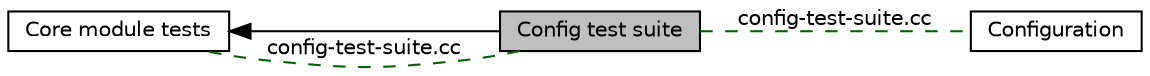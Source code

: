 digraph "Config test suite"
{
  edge [fontname="Helvetica",fontsize="10",labelfontname="Helvetica",labelfontsize="10"];
  node [fontname="Helvetica",fontsize="10",shape=box];
  rankdir=LR;
  Node2 [label="Core module tests",height=0.2,width=0.4,color="black", fillcolor="white", style="filled",URL="$group__core-tests.html",tooltip="TestSuites for the Core module."];
  Node3 [label="Configuration",height=0.2,width=0.4,color="black", fillcolor="white", style="filled",URL="$group__config.html",tooltip="Configuration of simulation parameters and tracing."];
  Node1 [label="Config test suite",height=0.2,width=0.4,color="black", fillcolor="grey75", style="filled", fontcolor="black",tooltip=" "];
  Node2->Node1 [shape=plaintext, dir="back", style="solid"];
  Node1->Node2 [shape=plaintext, label="config-test-suite.cc", color="darkgreen", dir="none", style="dashed"];
  Node1->Node3 [shape=plaintext, label="config-test-suite.cc", color="darkgreen", dir="none", style="dashed"];
}
